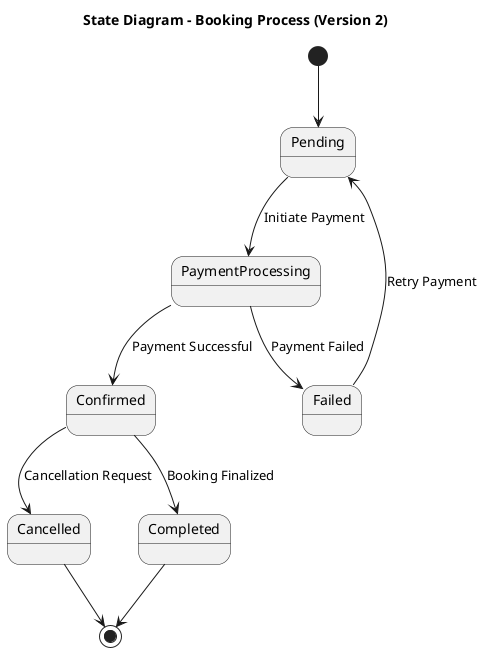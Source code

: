 @startuml
title State Diagram - Booking Process (Version 2)

[*] --> Pending

Pending --> PaymentProcessing : Initiate Payment
PaymentProcessing --> Confirmed : Payment Successful
PaymentProcessing --> Failed : Payment Failed

Failed --> Pending : Retry Payment

Confirmed --> Cancelled : Cancellation Request
Confirmed --> Completed : Booking Finalized

Cancelled --> [*]
Completed --> [*]

@enduml
